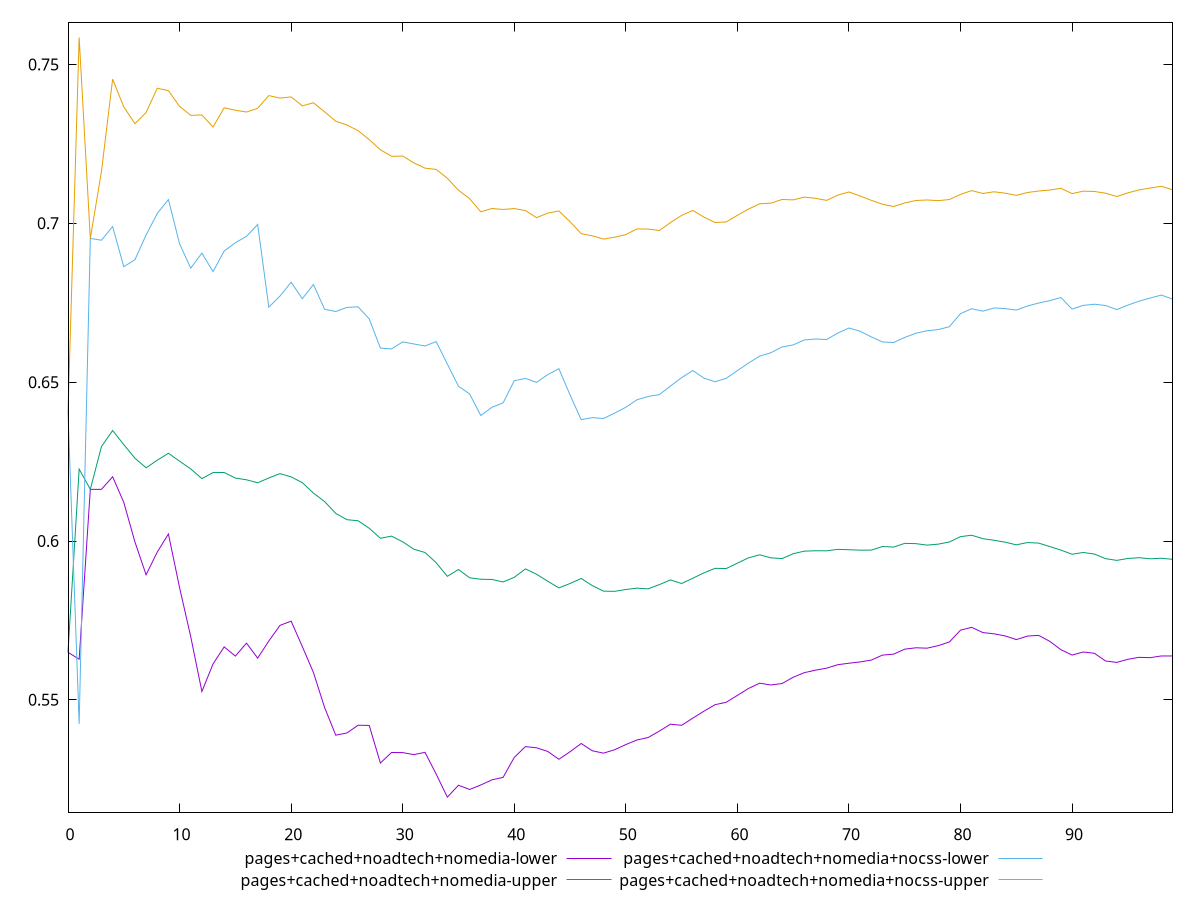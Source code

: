 reset

$pagesCachedNoadtechNomediaLower <<EOF
0 0.5649798576722135
1 0.5627797854532536
2 0.6162609479270162
3 0.6162696645162894
4 0.6202246665004668
5 0.6121655342893391
6 0.5996961194912656
7 0.5893667049270623
8 0.5965219701082585
9 0.6022211290598204
10 0.5853318164051167
11 0.5699021106639577
12 0.5526267268284605
13 0.5612965174595083
14 0.5666807735820596
15 0.563776408211688
16 0.5678618411268049
17 0.5631369837108361
18 0.5685192507512719
19 0.5734447426124137
20 0.5747808788009773
21 0.5667981441237333
22 0.5585892462901884
23 0.5475916404879279
24 0.5388781200436691
25 0.5395789750036113
26 0.5420076167803874
27 0.541942334227333
28 0.5301118582846231
29 0.5334315412835178
30 0.5333899036408913
31 0.532761149978774
32 0.5334747453051505
33 0.5266349814504461
34 0.5193721738251451
35 0.5231183831948657
36 0.5217863732628456
37 0.5232077982131582
38 0.5248210506697409
39 0.5255964918381503
40 0.531874524903348
41 0.5352780400616443
42 0.5349029629348188
43 0.5337637510441791
44 0.5312928045758525
45 0.5336666840085371
46 0.5362577276288063
47 0.5339658598922887
48 0.5332237595481307
49 0.5342949681790349
50 0.5359309093378665
51 0.5373806210147654
52 0.5381422495024735
53 0.5401626008137875
54 0.5423466137304441
55 0.5419846787318868
56 0.5442414794814029
57 0.5464368407837386
58 0.5484867728817207
59 0.5492411175343967
60 0.5514135817818027
61 0.5535895759379825
62 0.5552481253149166
63 0.5546771514246851
64 0.555136817094435
65 0.5571173523744565
66 0.558562114494221
67 0.559348497079211
68 0.5599839856541302
69 0.5610644302037494
70 0.5615294719715569
71 0.5619389776689504
72 0.5625157237153249
73 0.5640868303672575
74 0.5643855820749031
75 0.5659589716598579
76 0.5663888587896084
77 0.5662683342198629
78 0.5670711113859415
79 0.5682162305307012
80 0.571939235439399
81 0.5728300702453203
82 0.571177062943413
83 0.570790854544365
84 0.5701255061696417
85 0.5689651473026883
86 0.5700787976574176
87 0.5703016716646783
88 0.5684203579403104
89 0.5657832533514788
90 0.5641062702440331
91 0.5650629142580663
92 0.5646616022953805
93 0.5622280354647694
94 0.5617861960532918
95 0.562763164278897
96 0.5633876414730091
97 0.5632762925734102
98 0.5638203208069538
99 0.5638198948724228
EOF

$pagesCachedNoadtechNomediaUpper <<EOF
0 0.5649798576722135
1 0.6226251650002029
2 0.6162609479270162
3 0.6297328305960971
4 0.6347824653692754
5 0.630343637302504
6 0.6260733985881173
7 0.6230437237536166
8 0.6254316493668008
9 0.6276201564748506
10 0.6251260611598306
11 0.6226986289092964
12 0.6196381796929759
13 0.6215497748885802
14 0.621564269907132
15 0.6198175286365312
16 0.6192713085043061
17 0.6183236300236076
18 0.6198502179225726
19 0.6212245511634921
20 0.6201861956208753
21 0.6183803730111568
22 0.6150832171068176
23 0.6124145632939343
24 0.6086937614576532
25 0.606712206007678
26 0.606380741006404
27 0.6040120646515287
28 0.6008622469662446
29 0.6015410209008516
30 0.5997430127959802
31 0.5974212466762238
32 0.5963807770317939
33 0.5931714655311044
34 0.5888820095592844
35 0.59104133549399
36 0.5884197248421963
37 0.5879671163973375
38 0.5878961383988649
39 0.5871121170301089
40 0.5885662894250642
41 0.5912152686673465
42 0.5895361066169382
43 0.5873405995426648
44 0.5852448272595809
45 0.5866207187794998
46 0.5882089174445579
47 0.5859521562737544
48 0.5842224044945658
49 0.5841582735876832
50 0.5847410029482923
51 0.5851653383894024
52 0.5849381566385643
53 0.5862711160815143
54 0.5877478873492236
55 0.5866268364327588
56 0.5882774952495696
57 0.5899788131039256
58 0.5914014250922224
59 0.5913393887102352
60 0.5930288482076591
61 0.5947151366830046
62 0.5956674595994147
63 0.5947002548395051
64 0.5944671752358345
65 0.5959948217510137
66 0.5968100471984596
67 0.596926214236568
68 0.5969183406267105
69 0.5973708505668577
70 0.5972615014264868
71 0.5971228065709279
72 0.5971355799990481
73 0.5982662305070086
74 0.5980833633782323
75 0.5992609936876943
76 0.5991739158883822
77 0.5987074289296848
78 0.599014469062106
79 0.5996909254121938
80 0.6013833675484618
81 0.6018225878980138
82 0.6007369399129139
83 0.600235725398963
84 0.5996409612051949
85 0.5987947309118785
86 0.5995189570600207
87 0.5993484177683588
88 0.5982585031315697
89 0.5971412627979655
90 0.59583589133262
91 0.5963954204672126
92 0.5958908743928064
93 0.5944496657432586
94 0.5939014787881486
95 0.5945081232063938
96 0.594745383665879
97 0.5944071842573883
98 0.5945769366321861
99 0.5942512387986608
EOF

$pagesCachedNoadtechNomediaNocssLower <<EOF
0 0.6405912643528592
1 0.5424385039541879
2 0.6952490211036398
3 0.694690822975746
4 0.6989846783521794
5 0.6863520012874198
6 0.6885599037162818
7 0.6963268232257869
8 0.7030991928097154
9 0.707485616996901
10 0.6935621181679995
11 0.6858837835167919
12 0.6906287847890156
13 0.684805695292009
14 0.6912896762160196
15 0.6938931367437684
16 0.6959021490222184
17 0.699639525439699
18 0.6735979561192367
19 0.6771012394869929
20 0.6814693813598768
21 0.6762809627034216
22 0.6807471530212106
23 0.6729522172944475
24 0.672249231355231
25 0.6735383163208477
26 0.6737236599088617
27 0.6699195386144176
28 0.6607531158960588
29 0.6604616848728128
30 0.6626827407348946
31 0.6620302800680393
32 0.6613900152864006
33 0.6627849918895743
34 0.6557197233389839
35 0.6487130830298236
36 0.6462940591294845
37 0.6395102019795579
38 0.6421107173199435
39 0.6434839675702924
40 0.6504614101514185
41 0.6511795629447557
42 0.6499428110112215
43 0.652386208663195
44 0.6542449575364779
45 0.6459705251263511
46 0.6382066288375937
47 0.6388450438019407
48 0.6385618753557966
49 0.6402601716489099
50 0.6421208194394247
51 0.6444693649482064
52 0.645510544836741
53 0.6460790542799655
54 0.648787749758442
55 0.6514281882281406
56 0.6536648795539117
57 0.6512880001998315
58 0.6501285645716026
59 0.6512315062500296
60 0.6536483343078134
61 0.6560166720530013
62 0.6582152273000444
63 0.6592617785885125
64 0.6610874803078037
65 0.661726721897342
66 0.6632929082070801
67 0.6635924783229288
68 0.6634261892565957
69 0.6654638485980395
70 0.6670540665019455
71 0.6660347788952454
72 0.6642532972152859
73 0.6626720456113031
74 0.6624891838321345
75 0.6640884757731722
76 0.6654130972533763
77 0.6661815769612942
78 0.6665537076410148
79 0.6674630096852722
80 0.6715846541477161
81 0.6731353314108208
82 0.6723491507915444
83 0.6733691792543053
84 0.6731595579984807
85 0.672698136144964
86 0.6739832493153383
87 0.6749063216864578
88 0.6756766796178297
89 0.6766473177993115
90 0.6730164537313754
91 0.6741775554280675
92 0.6745356944529359
93 0.6741411115060003
94 0.6728554506666599
95 0.6742588806563218
96 0.6754991941597116
97 0.6764897625771462
98 0.6774187267920943
99 0.6761606043826383
EOF

$pagesCachedNoadtechNomediaNocssUpper <<EOF
0 0.6405912643528592
1 0.7585042319505235
2 0.6952490211036398
3 0.7163714025839016
4 0.7453819623054432
5 0.7366560797681134
6 0.7313832262292174
7 0.7348883104261648
8 0.7425365033810871
9 0.7417679588683528
10 0.7368084671699483
11 0.7339874458856552
12 0.734124073768091
13 0.7303233113925307
14 0.7363841279052407
15 0.7356061107754774
16 0.7350402849476556
17 0.7362108259150266
18 0.7402160829953981
19 0.7394259962523833
20 0.7398024919734697
21 0.7369913925453371
22 0.73795919601445
23 0.7350790092815005
24 0.7321496321278783
25 0.730959802859916
26 0.7291782167577122
27 0.7263438833628203
28 0.7231567882066544
29 0.7211018801153563
30 0.7211832754771504
31 0.7190200489826184
32 0.717376969240814
33 0.7169854931185315
34 0.7141930871544727
35 0.7104109176826561
36 0.707772755694711
37 0.7036390776323441
38 0.7046688030474041
39 0.7043704101628838
40 0.7046484978412496
41 0.7040137195802196
42 0.7017851715984764
43 0.7032219415527176
44 0.7038974069806336
45 0.7005050943329171
46 0.6967490783320162
47 0.6960716116768418
48 0.6950476709626664
49 0.6956312715303169
50 0.6964578732995611
51 0.698249561647467
52 0.6981962425717291
53 0.6977383013887255
54 0.700241610719643
55 0.7025080115049726
56 0.7040726543289766
57 0.7019579220058251
58 0.7002638040261497
59 0.7004491593577711
60 0.702523688674842
61 0.7045026034807896
62 0.706153549742686
63 0.7063552995778318
64 0.7075130689904581
65 0.7073857455530886
66 0.7082599432387221
67 0.7078778543606736
68 0.7072238624411441
69 0.7088830249206866
70 0.7098758016522584
71 0.7086056631293023
72 0.7072527945479201
73 0.7060190077830721
74 0.705295749596005
75 0.7064281079148083
76 0.7071941551777907
77 0.7073539761734366
78 0.707150881670709
79 0.7074925997591849
80 0.7091081739309092
81 0.7103056376456405
82 0.7094043256318388
83 0.7099302546081105
84 0.7095081404866789
85 0.708801859468551
86 0.7097072084811372
87 0.7101748738551422
88 0.7104861071684043
89 0.7110244526799063
90 0.7093660514719915
91 0.710127287053348
92 0.7100333866984008
93 0.7094865391895713
94 0.7084435541985031
95 0.7096006757290211
96 0.7105135767454801
97 0.7111170678873413
98 0.711660732882241
99 0.7105950178305909
EOF

set key outside below
set xrange [0:99]
set yrange [0.5145895326626375:0.7632868731130311]
set trange [0.5145895326626375:0.7632868731130311]
set terminal svg size 640, 560 enhanced background rgb 'white'
set output "report_00015_2021-02-09T16-11-33.973Z/meta/scoreEstimate/comparison/sorted/3_vs_4.svg"

plot $pagesCachedNoadtechNomediaLower title "pages+cached+noadtech+nomedia-lower" with line, \
     $pagesCachedNoadtechNomediaUpper title "pages+cached+noadtech+nomedia-upper" with line, \
     $pagesCachedNoadtechNomediaNocssLower title "pages+cached+noadtech+nomedia+nocss-lower" with line, \
     $pagesCachedNoadtechNomediaNocssUpper title "pages+cached+noadtech+nomedia+nocss-upper" with line

reset
